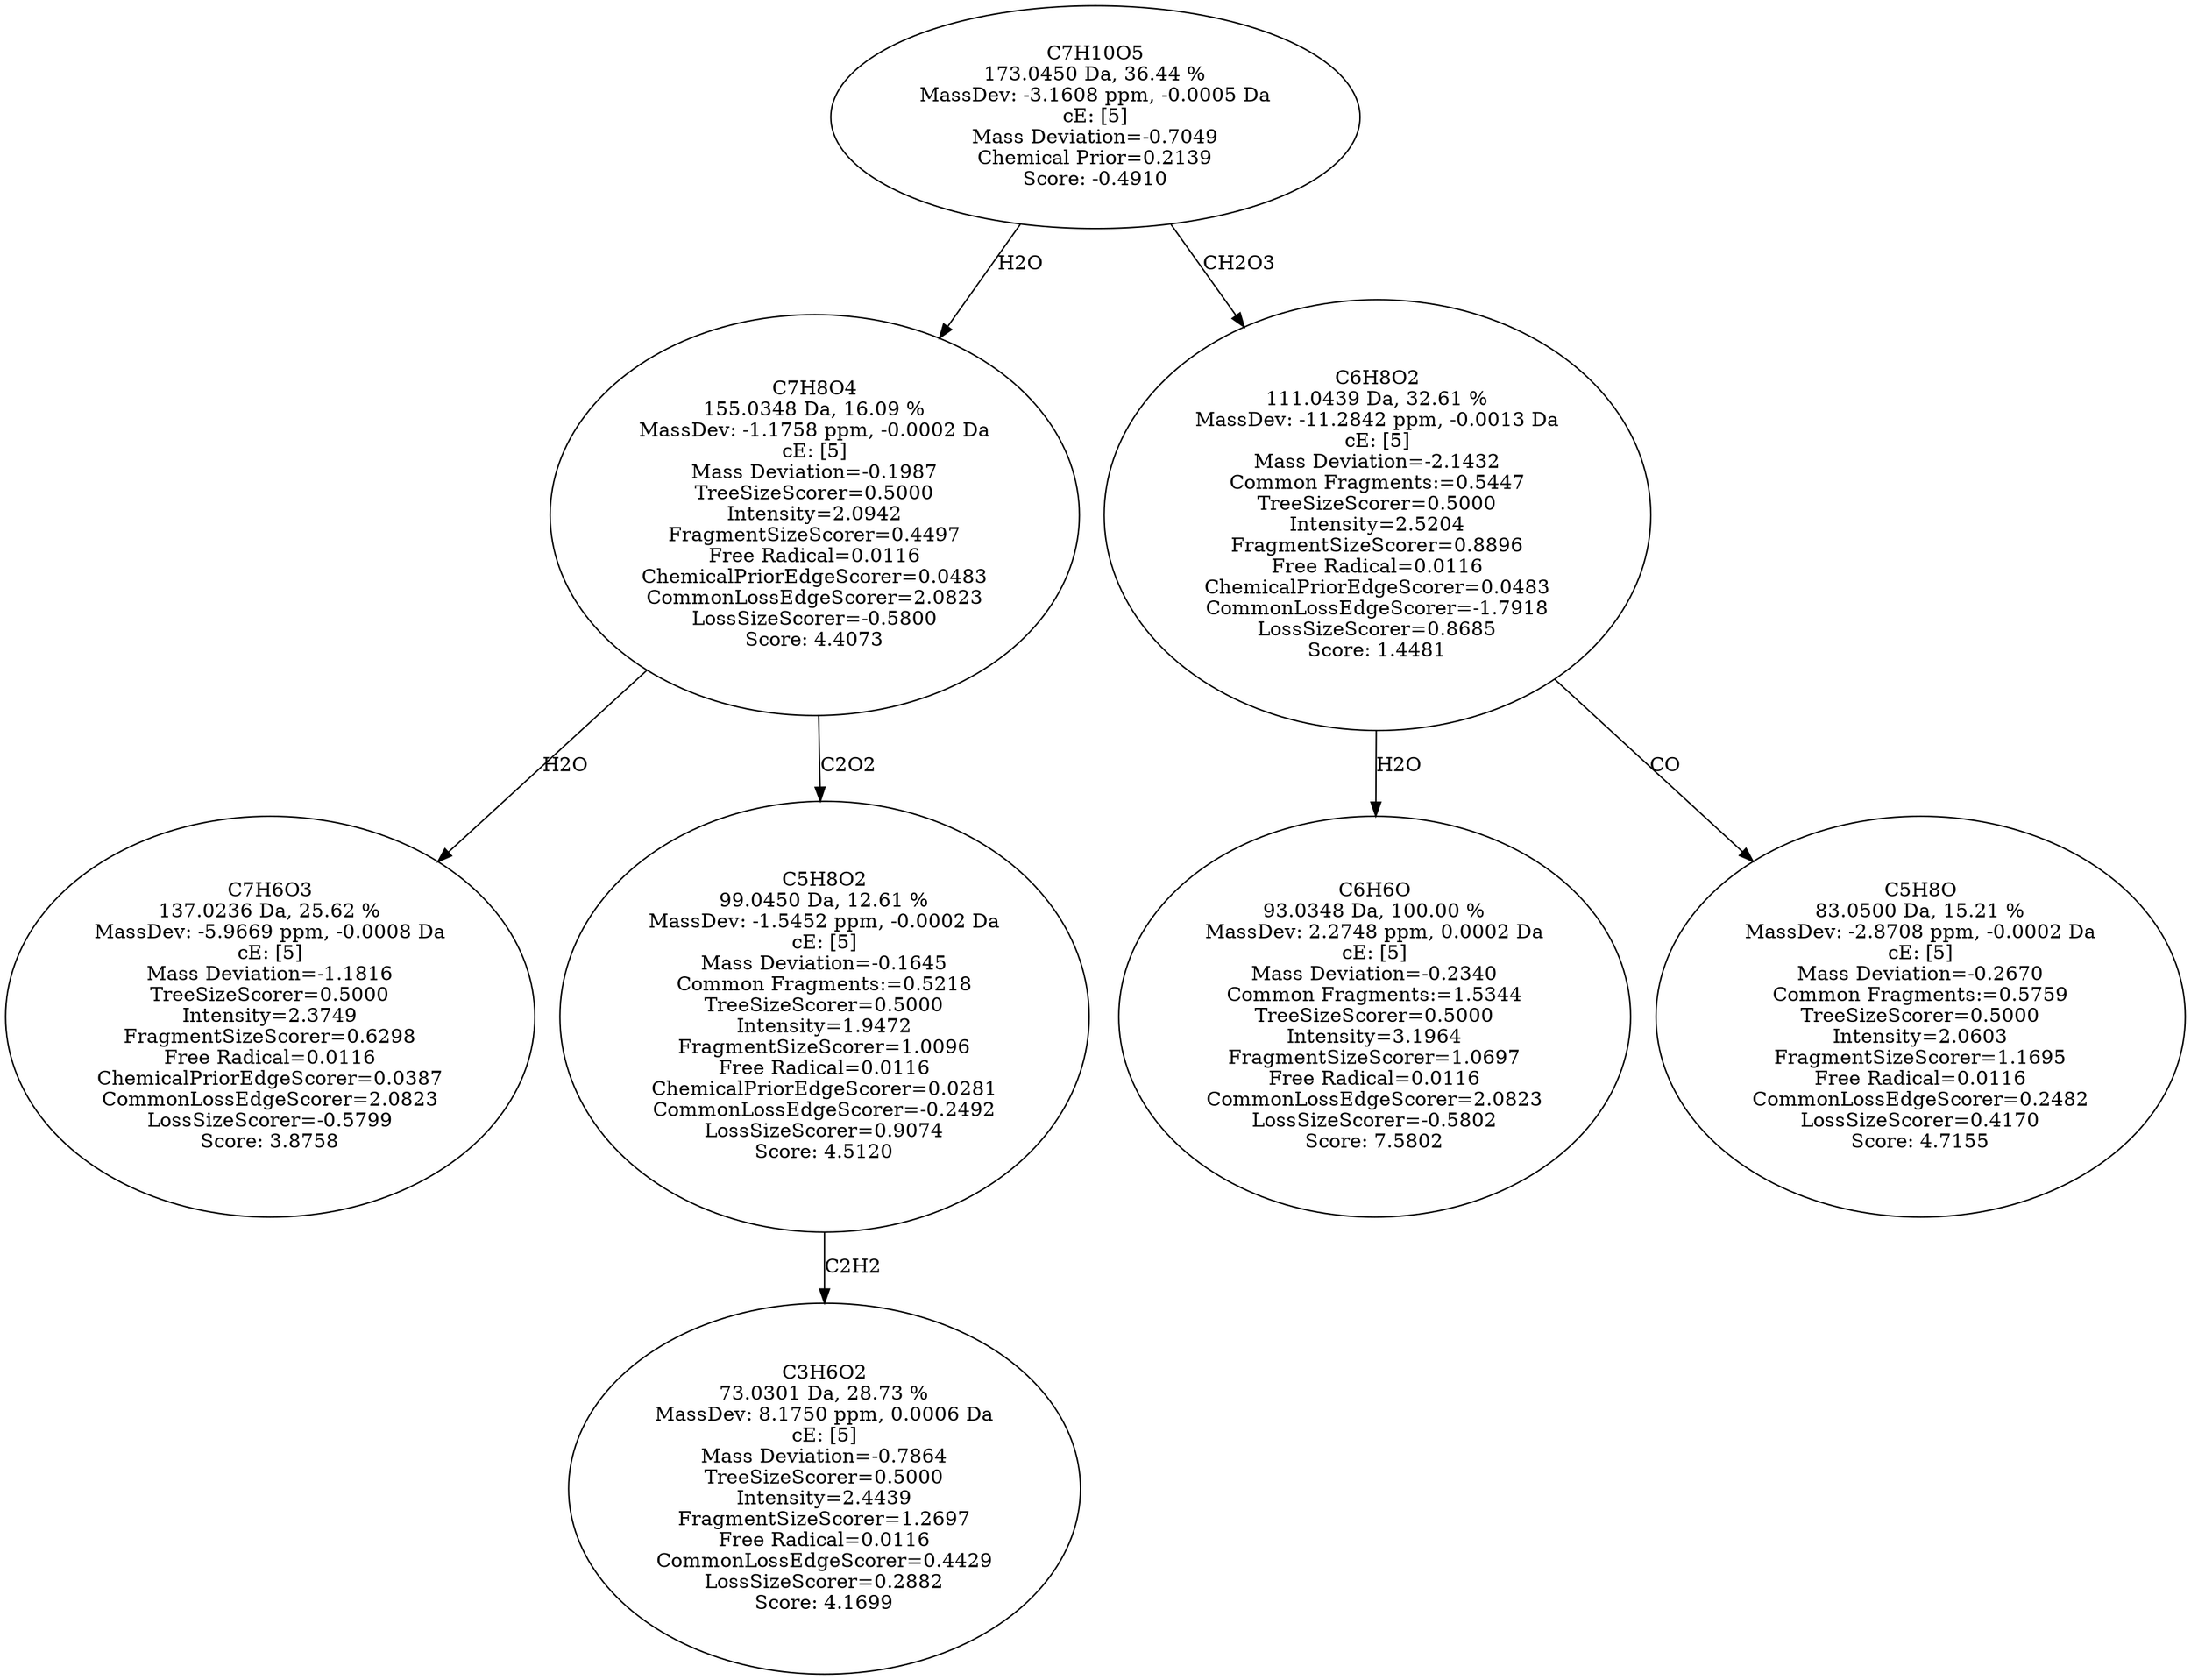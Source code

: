 strict digraph {
v1 [label="C7H6O3\n137.0236 Da, 25.62 %\nMassDev: -5.9669 ppm, -0.0008 Da\ncE: [5]\nMass Deviation=-1.1816\nTreeSizeScorer=0.5000\nIntensity=2.3749\nFragmentSizeScorer=0.6298\nFree Radical=0.0116\nChemicalPriorEdgeScorer=0.0387\nCommonLossEdgeScorer=2.0823\nLossSizeScorer=-0.5799\nScore: 3.8758"];
v2 [label="C3H6O2\n73.0301 Da, 28.73 %\nMassDev: 8.1750 ppm, 0.0006 Da\ncE: [5]\nMass Deviation=-0.7864\nTreeSizeScorer=0.5000\nIntensity=2.4439\nFragmentSizeScorer=1.2697\nFree Radical=0.0116\nCommonLossEdgeScorer=0.4429\nLossSizeScorer=0.2882\nScore: 4.1699"];
v3 [label="C5H8O2\n99.0450 Da, 12.61 %\nMassDev: -1.5452 ppm, -0.0002 Da\ncE: [5]\nMass Deviation=-0.1645\nCommon Fragments:=0.5218\nTreeSizeScorer=0.5000\nIntensity=1.9472\nFragmentSizeScorer=1.0096\nFree Radical=0.0116\nChemicalPriorEdgeScorer=0.0281\nCommonLossEdgeScorer=-0.2492\nLossSizeScorer=0.9074\nScore: 4.5120"];
v4 [label="C7H8O4\n155.0348 Da, 16.09 %\nMassDev: -1.1758 ppm, -0.0002 Da\ncE: [5]\nMass Deviation=-0.1987\nTreeSizeScorer=0.5000\nIntensity=2.0942\nFragmentSizeScorer=0.4497\nFree Radical=0.0116\nChemicalPriorEdgeScorer=0.0483\nCommonLossEdgeScorer=2.0823\nLossSizeScorer=-0.5800\nScore: 4.4073"];
v5 [label="C6H6O\n93.0348 Da, 100.00 %\nMassDev: 2.2748 ppm, 0.0002 Da\ncE: [5]\nMass Deviation=-0.2340\nCommon Fragments:=1.5344\nTreeSizeScorer=0.5000\nIntensity=3.1964\nFragmentSizeScorer=1.0697\nFree Radical=0.0116\nCommonLossEdgeScorer=2.0823\nLossSizeScorer=-0.5802\nScore: 7.5802"];
v6 [label="C5H8O\n83.0500 Da, 15.21 %\nMassDev: -2.8708 ppm, -0.0002 Da\ncE: [5]\nMass Deviation=-0.2670\nCommon Fragments:=0.5759\nTreeSizeScorer=0.5000\nIntensity=2.0603\nFragmentSizeScorer=1.1695\nFree Radical=0.0116\nCommonLossEdgeScorer=0.2482\nLossSizeScorer=0.4170\nScore: 4.7155"];
v7 [label="C6H8O2\n111.0439 Da, 32.61 %\nMassDev: -11.2842 ppm, -0.0013 Da\ncE: [5]\nMass Deviation=-2.1432\nCommon Fragments:=0.5447\nTreeSizeScorer=0.5000\nIntensity=2.5204\nFragmentSizeScorer=0.8896\nFree Radical=0.0116\nChemicalPriorEdgeScorer=0.0483\nCommonLossEdgeScorer=-1.7918\nLossSizeScorer=0.8685\nScore: 1.4481"];
v8 [label="C7H10O5\n173.0450 Da, 36.44 %\nMassDev: -3.1608 ppm, -0.0005 Da\ncE: [5]\nMass Deviation=-0.7049\nChemical Prior=0.2139\nScore: -0.4910"];
v4 -> v1 [label="H2O"];
v3 -> v2 [label="C2H2"];
v4 -> v3 [label="C2O2"];
v8 -> v4 [label="H2O"];
v7 -> v5 [label="H2O"];
v7 -> v6 [label="CO"];
v8 -> v7 [label="CH2O3"];
}